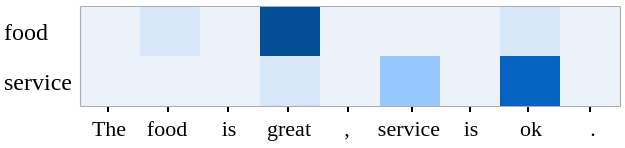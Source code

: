 <mxfile version="23.1.4" type="github">
  <diagram name="第 1 页" id="k9r1K2YOvS_ybdl0ZCWT">
    <mxGraphModel dx="478" dy="318" grid="1" gridSize="10" guides="1" tooltips="1" connect="1" arrows="1" fold="1" page="1" pageScale="1" pageWidth="827" pageHeight="1169" math="0" shadow="0">
      <root>
        <mxCell id="0" />
        <mxCell id="1" parent="0" />
        <mxCell id="Ue7qdNSdCAlJAjsyGkML-44" value="service" style="text;html=1;align=left;verticalAlign=middle;resizable=0;points=[];autosize=1;strokeColor=none;fillColor=none;fontSize=12;fontFamily=Times New Roman;" parent="1" vertex="1">
          <mxGeometry x="187" y="276" width="60" height="30" as="geometry" />
        </mxCell>
        <mxCell id="Ue7qdNSdCAlJAjsyGkML-45" value="food" style="text;html=1;align=left;verticalAlign=middle;resizable=0;points=[];autosize=1;strokeColor=none;fillColor=none;fontSize=12;fontFamily=Times New Roman;" parent="1" vertex="1">
          <mxGeometry x="187" y="250.5" width="50" height="30" as="geometry" />
        </mxCell>
        <mxCell id="Ue7qdNSdCAlJAjsyGkML-46" value="" style="whiteSpace=wrap;html=1;strokeColor=none;fillColor=#ECF2F9;fontSize=10;fontFamily=Times New Roman;" parent="1" vertex="1">
          <mxGeometry x="227" y="278" width="30" height="25" as="geometry" />
        </mxCell>
        <mxCell id="Ue7qdNSdCAlJAjsyGkML-47" value="" style="whiteSpace=wrap;html=1;fillColor=#ECF2F9;strokeColor=none;fontSize=10;fontFamily=Times New Roman;" parent="1" vertex="1">
          <mxGeometry x="257" y="278" width="30" height="25" as="geometry" />
        </mxCell>
        <mxCell id="Ue7qdNSdCAlJAjsyGkML-48" value="" style="whiteSpace=wrap;html=1;strokeColor=none;fillColor=#ECF2F9;fontSize=10;fontFamily=Times New Roman;" parent="1" vertex="1">
          <mxGeometry x="287" y="278" width="30" height="25" as="geometry" />
        </mxCell>
        <mxCell id="Ue7qdNSdCAlJAjsyGkML-49" value="" style="whiteSpace=wrap;html=1;fillColor=#D7E7F9;strokeColor=none;fontSize=10;fontFamily=Times New Roman;" parent="1" vertex="1">
          <mxGeometry x="317" y="278" width="30" height="25" as="geometry" />
        </mxCell>
        <mxCell id="Ue7qdNSdCAlJAjsyGkML-50" value="" style="whiteSpace=wrap;html=1;strokeColor=none;fillColor=#ECF2F9;fontSize=10;fontFamily=Times New Roman;" parent="1" vertex="1">
          <mxGeometry x="347" y="278" width="30" height="25" as="geometry" />
        </mxCell>
        <mxCell id="Ue7qdNSdCAlJAjsyGkML-51" value="" style="whiteSpace=wrap;html=1;fillColor=#96c8fd;strokeColor=none;fontSize=10;fontFamily=Times New Roman;" parent="1" vertex="1">
          <mxGeometry x="377" y="278" width="30" height="25" as="geometry" />
        </mxCell>
        <mxCell id="Ue7qdNSdCAlJAjsyGkML-52" value="" style="whiteSpace=wrap;html=1;strokeColor=none;fillColor=#ECF2F9;fontSize=10;fontFamily=Times New Roman;" parent="1" vertex="1">
          <mxGeometry x="407" y="278" width="30" height="25" as="geometry" />
        </mxCell>
        <mxCell id="Ue7qdNSdCAlJAjsyGkML-53" value="" style="whiteSpace=wrap;html=1;fillColor=#0563c2;strokeColor=none;fontSize=10;fontFamily=Times New Roman;" parent="1" vertex="1">
          <mxGeometry x="437" y="278" width="30" height="25" as="geometry" />
        </mxCell>
        <mxCell id="Ue7qdNSdCAlJAjsyGkML-54" value="" style="whiteSpace=wrap;html=1;strokeColor=none;fillColor=#ECF2F9;fontSize=10;fontFamily=Times New Roman;" parent="1" vertex="1">
          <mxGeometry x="467" y="278" width="30" height="25" as="geometry" />
        </mxCell>
        <mxCell id="Ue7qdNSdCAlJAjsyGkML-63" value="" style="endArrow=none;html=1;rounded=0;fontFamily=Times New Roman;fontSize=11;strokeColor=none;" parent="1" edge="1">
          <mxGeometry width="50" height="50" relative="1" as="geometry">
            <mxPoint x="241" y="302" as="sourcePoint" />
            <mxPoint x="241" y="303" as="targetPoint" />
          </mxGeometry>
        </mxCell>
        <mxCell id="Ue7qdNSdCAlJAjsyGkML-72" value="" style="whiteSpace=wrap;html=1;strokeColor=none;fillColor=#ECF2F9;fontSize=10;fontFamily=Times New Roman;rounded=0;" parent="1" vertex="1">
          <mxGeometry x="227" y="253" width="30" height="25" as="geometry" />
        </mxCell>
        <mxCell id="Ue7qdNSdCAlJAjsyGkML-73" value="" style="whiteSpace=wrap;html=1;fillColor=#D7E7F9;strokeColor=none;fontSize=10;fontFamily=Times New Roman;rounded=0;" parent="1" vertex="1">
          <mxGeometry x="257" y="253" width="30" height="25" as="geometry" />
        </mxCell>
        <mxCell id="Ue7qdNSdCAlJAjsyGkML-74" value="" style="whiteSpace=wrap;html=1;strokeColor=none;fillColor=#ECF2F9;fontSize=10;fontFamily=Times New Roman;rounded=0;" parent="1" vertex="1">
          <mxGeometry x="287" y="253" width="30" height="25" as="geometry" />
        </mxCell>
        <mxCell id="Ue7qdNSdCAlJAjsyGkML-75" value="" style="whiteSpace=wrap;html=1;fillColor=#044E96;strokeColor=none;fontSize=10;fontFamily=Times New Roman;rounded=0;" parent="1" vertex="1">
          <mxGeometry x="317" y="253" width="30" height="25" as="geometry" />
        </mxCell>
        <mxCell id="Ue7qdNSdCAlJAjsyGkML-76" value="" style="whiteSpace=wrap;html=1;strokeColor=none;fillColor=#ECF2F9;fontSize=10;fontFamily=Times New Roman;rounded=0;" parent="1" vertex="1">
          <mxGeometry x="347" y="253" width="30" height="25" as="geometry" />
        </mxCell>
        <mxCell id="Ue7qdNSdCAlJAjsyGkML-77" value="" style="whiteSpace=wrap;html=1;fillColor=#ECF2F9;strokeColor=none;fontSize=10;fontFamily=Times New Roman;rounded=0;" parent="1" vertex="1">
          <mxGeometry x="377" y="253" width="30" height="25" as="geometry" />
        </mxCell>
        <mxCell id="Ue7qdNSdCAlJAjsyGkML-78" value="" style="whiteSpace=wrap;html=1;strokeColor=none;fillColor=#ECF2F9;fontSize=10;fontFamily=Times New Roman;rounded=0;" parent="1" vertex="1">
          <mxGeometry x="407" y="253" width="30" height="25" as="geometry" />
        </mxCell>
        <mxCell id="Ue7qdNSdCAlJAjsyGkML-79" value="" style="whiteSpace=wrap;html=1;fillColor=#D7E7F9;strokeColor=none;fontSize=10;fontFamily=Times New Roman;rounded=0;" parent="1" vertex="1">
          <mxGeometry x="437" y="253" width="30" height="25" as="geometry" />
        </mxCell>
        <mxCell id="Ue7qdNSdCAlJAjsyGkML-80" value="" style="whiteSpace=wrap;html=1;strokeColor=none;fillColor=#ECF2F9;fontSize=10;fontFamily=Times New Roman;rounded=0;" parent="1" vertex="1">
          <mxGeometry x="467" y="253" width="30" height="25" as="geometry" />
        </mxCell>
        <mxCell id="Ue7qdNSdCAlJAjsyGkML-84" value="" style="endArrow=none;html=1;rounded=0;exitX=1;exitY=1;exitDx=0;exitDy=0;entryX=1;entryY=0;entryDx=0;entryDy=0;strokeColor=#adadad;strokeWidth=0.6;" parent="1" source="Ue7qdNSdCAlJAjsyGkML-54" target="Ue7qdNSdCAlJAjsyGkML-80" edge="1">
          <mxGeometry width="50" height="50" relative="1" as="geometry">
            <mxPoint x="237" y="263" as="sourcePoint" />
            <mxPoint x="507" y="263" as="targetPoint" />
          </mxGeometry>
        </mxCell>
        <mxCell id="Ue7qdNSdCAlJAjsyGkML-86" value="" style="endArrow=none;html=1;rounded=0;exitX=0;exitY=0;exitDx=0;exitDy=0;entryX=0;entryY=1;entryDx=0;entryDy=0;strokeColor=#adadad;strokeWidth=0.6;" parent="1" source="Ue7qdNSdCAlJAjsyGkML-72" target="Ue7qdNSdCAlJAjsyGkML-46" edge="1">
          <mxGeometry width="50" height="50" relative="1" as="geometry">
            <mxPoint x="237" y="288" as="sourcePoint" />
            <mxPoint x="507" y="288" as="targetPoint" />
          </mxGeometry>
        </mxCell>
        <mxCell id="Ue7qdNSdCAlJAjsyGkML-83" value="" style="endArrow=none;html=1;rounded=0;exitX=0;exitY=0;exitDx=0;exitDy=0;entryX=1;entryY=0;entryDx=0;entryDy=0;strokeColor=#adadad;strokeWidth=0.6;" parent="1" source="Ue7qdNSdCAlJAjsyGkML-72" target="Ue7qdNSdCAlJAjsyGkML-80" edge="1">
          <mxGeometry width="50" height="50" relative="1" as="geometry">
            <mxPoint x="250" y="243" as="sourcePoint" />
            <mxPoint x="300" y="193" as="targetPoint" />
          </mxGeometry>
        </mxCell>
        <mxCell id="SMSQ7bVJ0ZS3xvTgVbej-10" value="" style="endArrow=none;html=1;rounded=0;fontFamily=Times New Roman;fontSize=11;strokeColor=none;verticalAlign=bottom;" edge="1" parent="1">
          <mxGeometry width="50" height="50" relative="1" as="geometry">
            <mxPoint x="241" y="295" as="sourcePoint" />
            <mxPoint x="241" y="303" as="targetPoint" />
          </mxGeometry>
        </mxCell>
        <mxCell id="SMSQ7bVJ0ZS3xvTgVbej-11" value="" style="endArrow=none;html=1;rounded=0;fontFamily=Times New Roman;fontSize=11;verticalAlign=bottom;" edge="1" parent="1">
          <mxGeometry width="50" height="50" relative="1" as="geometry">
            <mxPoint x="271" y="306" as="sourcePoint" />
            <mxPoint x="271" y="303" as="targetPoint" />
          </mxGeometry>
        </mxCell>
        <mxCell id="SMSQ7bVJ0ZS3xvTgVbej-12" value="" style="endArrow=none;html=1;rounded=0;fontFamily=Times New Roman;fontSize=11;verticalAlign=bottom;" edge="1" parent="1">
          <mxGeometry width="50" height="50" relative="1" as="geometry">
            <mxPoint x="301" y="306" as="sourcePoint" />
            <mxPoint x="301" y="303" as="targetPoint" />
          </mxGeometry>
        </mxCell>
        <mxCell id="SMSQ7bVJ0ZS3xvTgVbej-13" value="" style="endArrow=none;html=1;rounded=0;fontFamily=Times New Roman;fontSize=11;verticalAlign=bottom;" edge="1" parent="1">
          <mxGeometry width="50" height="50" relative="1" as="geometry">
            <mxPoint x="331" y="306" as="sourcePoint" />
            <mxPoint x="331" y="303" as="targetPoint" />
          </mxGeometry>
        </mxCell>
        <mxCell id="SMSQ7bVJ0ZS3xvTgVbej-14" value="" style="endArrow=none;html=1;rounded=0;fontFamily=Times New Roman;fontSize=11;verticalAlign=bottom;" edge="1" parent="1">
          <mxGeometry width="50" height="50" relative="1" as="geometry">
            <mxPoint x="361" y="306" as="sourcePoint" />
            <mxPoint x="361" y="303" as="targetPoint" />
          </mxGeometry>
        </mxCell>
        <mxCell id="SMSQ7bVJ0ZS3xvTgVbej-15" value="" style="endArrow=none;html=1;rounded=0;fontFamily=Times New Roman;fontSize=11;verticalAlign=bottom;" edge="1" parent="1">
          <mxGeometry width="50" height="50" relative="1" as="geometry">
            <mxPoint x="393" y="306" as="sourcePoint" />
            <mxPoint x="393" y="303" as="targetPoint" />
          </mxGeometry>
        </mxCell>
        <mxCell id="SMSQ7bVJ0ZS3xvTgVbej-16" value="" style="endArrow=none;html=1;rounded=0;fontFamily=Times New Roman;fontSize=11;verticalAlign=bottom;" edge="1" parent="1">
          <mxGeometry width="50" height="50" relative="1" as="geometry">
            <mxPoint x="422" y="306" as="sourcePoint" />
            <mxPoint x="422" y="303" as="targetPoint" />
          </mxGeometry>
        </mxCell>
        <mxCell id="SMSQ7bVJ0ZS3xvTgVbej-17" value="" style="endArrow=none;html=1;rounded=0;fontFamily=Times New Roman;fontSize=11;verticalAlign=bottom;" edge="1" parent="1">
          <mxGeometry width="50" height="50" relative="1" as="geometry">
            <mxPoint x="451" y="306" as="sourcePoint" />
            <mxPoint x="451" y="303" as="targetPoint" />
          </mxGeometry>
        </mxCell>
        <mxCell id="SMSQ7bVJ0ZS3xvTgVbej-18" value="" style="endArrow=none;html=1;rounded=0;fontFamily=Times New Roman;fontSize=11;verticalAlign=bottom;" edge="1" parent="1">
          <mxGeometry width="50" height="50" relative="1" as="geometry">
            <mxPoint x="482" y="306" as="sourcePoint" />
            <mxPoint x="482" y="303" as="targetPoint" />
          </mxGeometry>
        </mxCell>
        <mxCell id="SMSQ7bVJ0ZS3xvTgVbej-19" value="" style="endArrow=none;html=1;rounded=0;fontFamily=Times New Roman;fontSize=11;verticalAlign=bottom;" edge="1" parent="1">
          <mxGeometry width="50" height="50" relative="1" as="geometry">
            <mxPoint x="241" y="306" as="sourcePoint" />
            <mxPoint x="241" y="303" as="targetPoint" />
          </mxGeometry>
        </mxCell>
        <mxCell id="SMSQ7bVJ0ZS3xvTgVbej-20" value="" style="endArrow=none;html=1;rounded=0;strokeColor=#adadad;strokeWidth=0.6;exitX=1;exitY=1;exitDx=0;exitDy=0;entryX=0;entryY=1;entryDx=0;entryDy=0;verticalAlign=bottom;" edge="1" parent="1">
          <mxGeometry width="50" height="50" relative="1" as="geometry">
            <mxPoint x="497" y="303" as="sourcePoint" />
            <mxPoint x="227" y="303" as="targetPoint" />
          </mxGeometry>
        </mxCell>
        <mxCell id="SMSQ7bVJ0ZS3xvTgVbej-21" value="&lt;font style=&quot;font-size: 11px;&quot;&gt;The&lt;/font&gt;" style="text;html=1;align=center;verticalAlign=bottom;resizable=0;points=[];autosize=1;strokeColor=none;fillColor=none;fontSize=11;fontFamily=Times New Roman;" vertex="1" parent="1">
          <mxGeometry x="221" y="293" width="40" height="30" as="geometry" />
        </mxCell>
        <mxCell id="SMSQ7bVJ0ZS3xvTgVbej-22" value="&lt;font style=&quot;font-size: 11px;&quot;&gt;food&lt;/font&gt;" style="text;html=1;align=center;verticalAlign=bottom;resizable=0;points=[];autosize=1;strokeColor=none;fillColor=none;fontSize=11;fontFamily=Times New Roman;" vertex="1" parent="1">
          <mxGeometry x="250" y="293" width="40" height="30" as="geometry" />
        </mxCell>
        <mxCell id="SMSQ7bVJ0ZS3xvTgVbej-23" value="&lt;font style=&quot;font-size: 11px;&quot;&gt;is&lt;/font&gt;" style="text;html=1;align=center;verticalAlign=bottom;resizable=0;points=[];autosize=1;strokeColor=none;fillColor=none;fontSize=11;fontFamily=Times New Roman;" vertex="1" parent="1">
          <mxGeometry x="286" y="293" width="30" height="30" as="geometry" />
        </mxCell>
        <mxCell id="SMSQ7bVJ0ZS3xvTgVbej-24" value="&lt;font style=&quot;font-size: 11px;&quot;&gt;great&lt;/font&gt;" style="text;html=1;align=center;verticalAlign=bottom;resizable=0;points=[];autosize=1;strokeColor=none;fillColor=none;fontSize=11;fontFamily=Times New Roman;" vertex="1" parent="1">
          <mxGeometry x="306" y="293" width="50" height="30" as="geometry" />
        </mxCell>
        <mxCell id="SMSQ7bVJ0ZS3xvTgVbej-25" value="&lt;font style=&quot;font-size: 11px;&quot;&gt;,&lt;/font&gt;" style="text;html=1;align=center;verticalAlign=bottom;resizable=0;points=[];autosize=1;strokeColor=none;fillColor=none;fontSize=11;fontFamily=Times New Roman;" vertex="1" parent="1">
          <mxGeometry x="345" y="293" width="30" height="30" as="geometry" />
        </mxCell>
        <mxCell id="SMSQ7bVJ0ZS3xvTgVbej-26" value="&lt;font style=&quot;font-size: 11px;&quot;&gt;service&lt;/font&gt;" style="text;html=1;align=center;verticalAlign=bottom;resizable=0;points=[];autosize=1;strokeColor=none;fillColor=none;fontSize=11;fontFamily=Times New Roman;" vertex="1" parent="1">
          <mxGeometry x="366" y="293" width="50" height="30" as="geometry" />
        </mxCell>
        <mxCell id="SMSQ7bVJ0ZS3xvTgVbej-27" value="&lt;span style=&quot;font-size: 11px;&quot;&gt;is&lt;/span&gt;" style="text;html=1;align=center;verticalAlign=bottom;resizable=0;points=[];autosize=1;strokeColor=none;fillColor=none;fontSize=11;fontFamily=Times New Roman;" vertex="1" parent="1">
          <mxGeometry x="407" y="293" width="30" height="30" as="geometry" />
        </mxCell>
        <mxCell id="SMSQ7bVJ0ZS3xvTgVbej-28" value="&lt;span style=&quot;font-size: 11px;&quot;&gt;ok&lt;/span&gt;" style="text;html=1;align=center;verticalAlign=bottom;resizable=0;points=[];autosize=1;strokeColor=none;fillColor=none;fontSize=11;fontFamily=Times New Roman;" vertex="1" parent="1">
          <mxGeometry x="437" y="293" width="30" height="30" as="geometry" />
        </mxCell>
        <mxCell id="SMSQ7bVJ0ZS3xvTgVbej-29" value="&lt;span style=&quot;font-size: 11px;&quot;&gt;.&lt;/span&gt;" style="text;html=1;align=center;verticalAlign=bottom;resizable=0;points=[];autosize=1;strokeColor=none;fillColor=none;fontSize=11;fontFamily=Times New Roman;fontStyle=0" vertex="1" parent="1">
          <mxGeometry x="468" y="293" width="30" height="30" as="geometry" />
        </mxCell>
      </root>
    </mxGraphModel>
  </diagram>
</mxfile>
